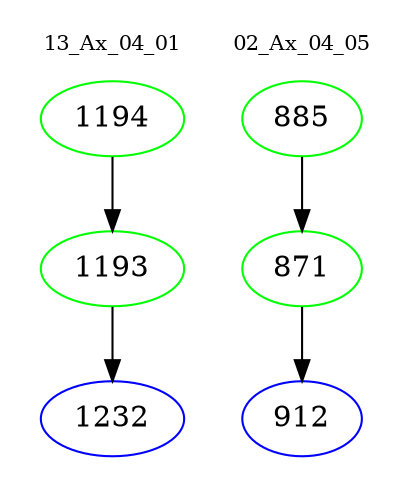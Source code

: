 digraph{
subgraph cluster_0 {
color = white
label = "13_Ax_04_01";
fontsize=10;
T0_1194 [label="1194", color="green"]
T0_1194 -> T0_1193 [color="black"]
T0_1193 [label="1193", color="green"]
T0_1193 -> T0_1232 [color="black"]
T0_1232 [label="1232", color="blue"]
}
subgraph cluster_1 {
color = white
label = "02_Ax_04_05";
fontsize=10;
T1_885 [label="885", color="green"]
T1_885 -> T1_871 [color="black"]
T1_871 [label="871", color="green"]
T1_871 -> T1_912 [color="black"]
T1_912 [label="912", color="blue"]
}
}
